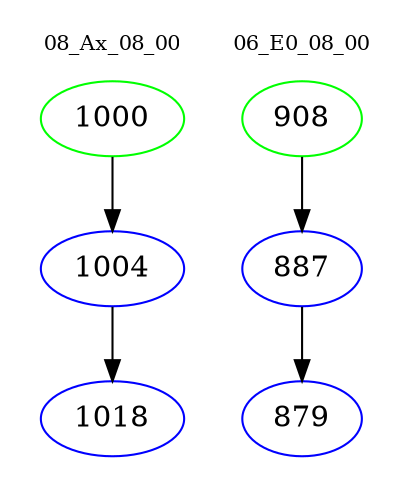 digraph{
subgraph cluster_0 {
color = white
label = "08_Ax_08_00";
fontsize=10;
T0_1000 [label="1000", color="green"]
T0_1000 -> T0_1004 [color="black"]
T0_1004 [label="1004", color="blue"]
T0_1004 -> T0_1018 [color="black"]
T0_1018 [label="1018", color="blue"]
}
subgraph cluster_1 {
color = white
label = "06_E0_08_00";
fontsize=10;
T1_908 [label="908", color="green"]
T1_908 -> T1_887 [color="black"]
T1_887 [label="887", color="blue"]
T1_887 -> T1_879 [color="black"]
T1_879 [label="879", color="blue"]
}
}
